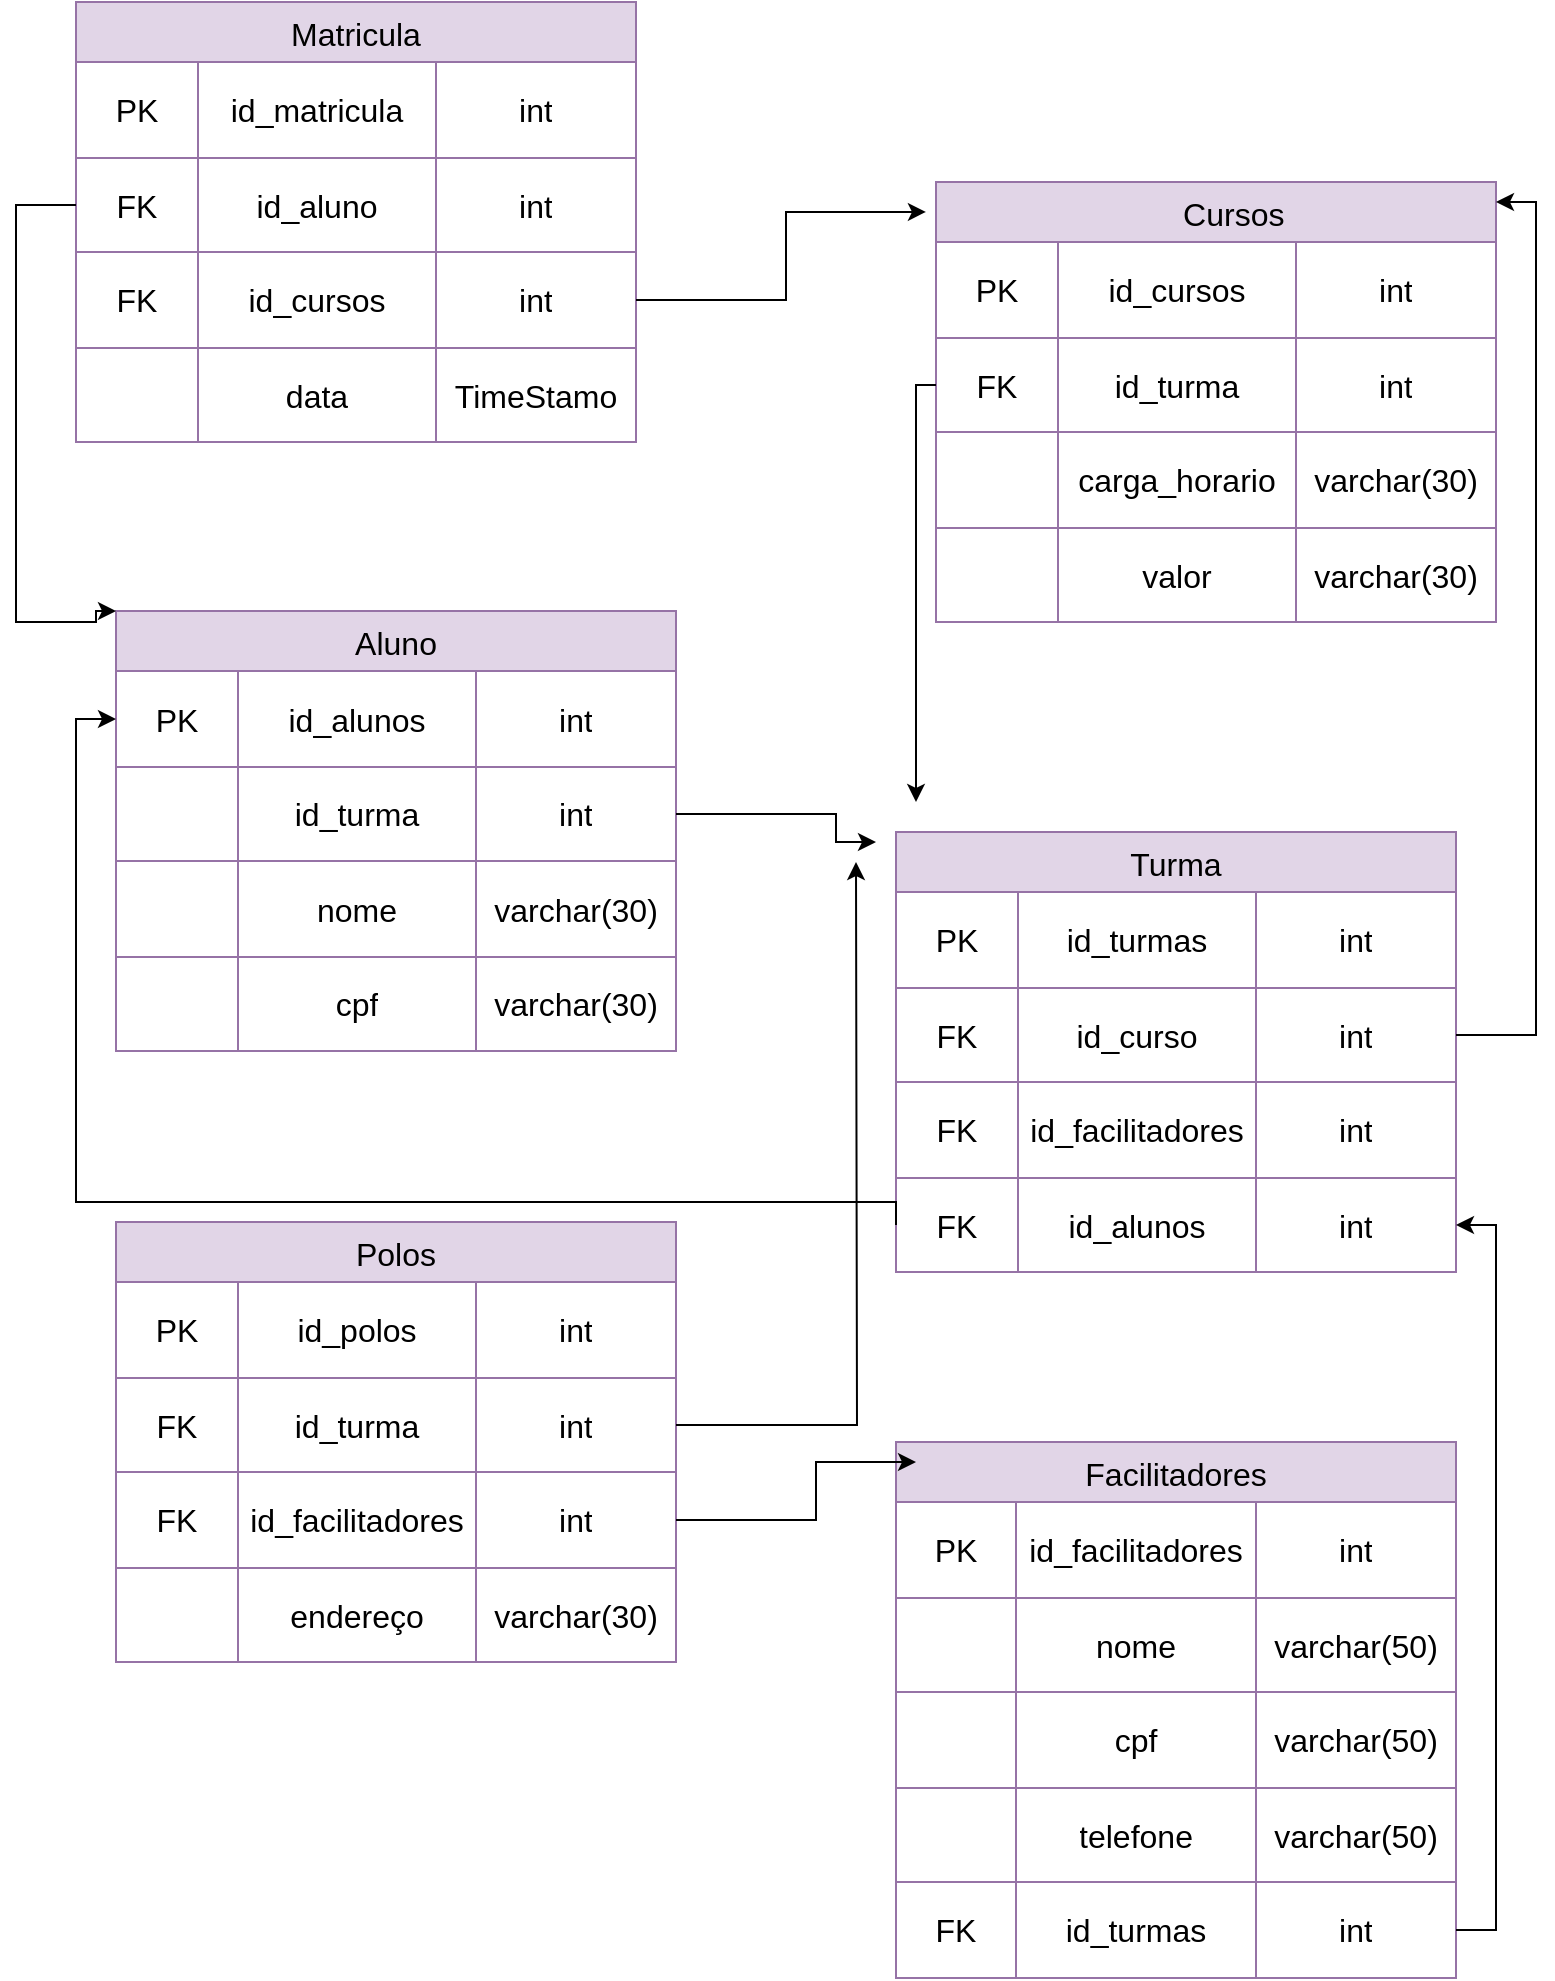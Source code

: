 <mxfile version="20.8.11" type="google"><diagram name="Página-1" id="LGWwWR9JxmHymqGJsh6k"><mxGraphModel grid="1" page="1" gridSize="10" guides="1" tooltips="1" connect="1" arrows="1" fold="1" pageScale="1" pageWidth="827" pageHeight="1169" math="0" shadow="0"><root><mxCell id="0"/><mxCell id="1" parent="0"/><mxCell id="Bis2AXmobuNMvRx8P9eJ-31" style="edgeStyle=orthogonalEdgeStyle;rounded=0;orthogonalLoop=1;jettySize=auto;html=1;exitX=0;exitY=0;exitDx=0;exitDy=0;" edge="1" parent="1"><mxGeometry relative="1" as="geometry"><mxPoint x="320" y="160" as="sourcePoint"/><mxPoint x="320" y="160" as="targetPoint"/></mxGeometry></mxCell><mxCell id="Bis2AXmobuNMvRx8P9eJ-47" value="Matricula" style="shape=table;startSize=30;container=1;collapsible=0;childLayout=tableLayout;strokeColor=#9673a6;fontSize=16;strokeWidth=1;html=0;fillColor=#e1d5e7;" vertex="1" parent="1"><mxGeometry x="60" y="60" width="280" height="220" as="geometry"/></mxCell><mxCell id="Bis2AXmobuNMvRx8P9eJ-48" value="" style="shape=tableRow;horizontal=0;startSize=0;swimlaneHead=0;swimlaneBody=0;strokeColor=inherit;top=0;left=0;bottom=0;right=0;collapsible=0;dropTarget=0;fillColor=none;points=[[0,0.5],[1,0.5]];portConstraint=eastwest;fontSize=16;strokeWidth=1;html=0;" vertex="1" parent="Bis2AXmobuNMvRx8P9eJ-47"><mxGeometry y="30" width="280" height="48" as="geometry"/></mxCell><mxCell id="Bis2AXmobuNMvRx8P9eJ-49" value="PK" style="shape=partialRectangle;html=1;whiteSpace=wrap;connectable=0;strokeColor=inherit;overflow=hidden;fillColor=none;top=0;left=0;bottom=0;right=0;pointerEvents=1;fontSize=16;strokeWidth=1;" vertex="1" parent="Bis2AXmobuNMvRx8P9eJ-48"><mxGeometry width="61" height="48" as="geometry"><mxRectangle width="61" height="48" as="alternateBounds"/></mxGeometry></mxCell><mxCell id="Bis2AXmobuNMvRx8P9eJ-50" value="id_matricula" style="shape=partialRectangle;html=1;whiteSpace=wrap;connectable=0;strokeColor=inherit;overflow=hidden;fillColor=none;top=0;left=0;bottom=0;right=0;pointerEvents=1;fontSize=16;strokeWidth=1;" vertex="1" parent="Bis2AXmobuNMvRx8P9eJ-48"><mxGeometry x="61" width="119" height="48" as="geometry"><mxRectangle width="119" height="48" as="alternateBounds"/></mxGeometry></mxCell><mxCell id="Bis2AXmobuNMvRx8P9eJ-51" value="int" style="shape=partialRectangle;html=1;whiteSpace=wrap;connectable=0;strokeColor=inherit;overflow=hidden;fillColor=none;top=0;left=0;bottom=0;right=0;pointerEvents=1;fontSize=16;strokeWidth=1;" vertex="1" parent="Bis2AXmobuNMvRx8P9eJ-48"><mxGeometry x="180" width="100" height="48" as="geometry"><mxRectangle width="100" height="48" as="alternateBounds"/></mxGeometry></mxCell><mxCell id="Bis2AXmobuNMvRx8P9eJ-52" value="" style="shape=tableRow;horizontal=0;startSize=0;swimlaneHead=0;swimlaneBody=0;strokeColor=inherit;top=0;left=0;bottom=0;right=0;collapsible=0;dropTarget=0;fillColor=none;points=[[0,0.5],[1,0.5]];portConstraint=eastwest;fontSize=16;strokeWidth=1;html=0;" vertex="1" parent="Bis2AXmobuNMvRx8P9eJ-47"><mxGeometry y="78" width="280" height="47" as="geometry"/></mxCell><mxCell id="Bis2AXmobuNMvRx8P9eJ-53" value="FK" style="shape=partialRectangle;html=1;whiteSpace=wrap;connectable=0;strokeColor=inherit;overflow=hidden;fillColor=none;top=0;left=0;bottom=0;right=0;pointerEvents=1;fontSize=16;strokeWidth=1;" vertex="1" parent="Bis2AXmobuNMvRx8P9eJ-52"><mxGeometry width="61" height="47" as="geometry"><mxRectangle width="61" height="47" as="alternateBounds"/></mxGeometry></mxCell><mxCell id="Bis2AXmobuNMvRx8P9eJ-54" value="id_aluno" style="shape=partialRectangle;html=1;whiteSpace=wrap;connectable=0;strokeColor=inherit;overflow=hidden;fillColor=none;top=0;left=0;bottom=0;right=0;pointerEvents=1;fontSize=16;strokeWidth=1;" vertex="1" parent="Bis2AXmobuNMvRx8P9eJ-52"><mxGeometry x="61" width="119" height="47" as="geometry"><mxRectangle width="119" height="47" as="alternateBounds"/></mxGeometry></mxCell><mxCell id="Bis2AXmobuNMvRx8P9eJ-55" value="int" style="shape=partialRectangle;html=1;whiteSpace=wrap;connectable=0;strokeColor=inherit;overflow=hidden;fillColor=none;top=0;left=0;bottom=0;right=0;pointerEvents=1;fontSize=16;strokeWidth=1;" vertex="1" parent="Bis2AXmobuNMvRx8P9eJ-52"><mxGeometry x="180" width="100" height="47" as="geometry"><mxRectangle width="100" height="47" as="alternateBounds"/></mxGeometry></mxCell><mxCell id="Bis2AXmobuNMvRx8P9eJ-65" value="" style="shape=tableRow;horizontal=0;startSize=0;swimlaneHead=0;swimlaneBody=0;strokeColor=inherit;top=0;left=0;bottom=0;right=0;collapsible=0;dropTarget=0;fillColor=none;points=[[0,0.5],[1,0.5]];portConstraint=eastwest;fontSize=16;strokeWidth=1;html=0;" vertex="1" parent="Bis2AXmobuNMvRx8P9eJ-47"><mxGeometry y="125" width="280" height="48" as="geometry"/></mxCell><mxCell id="Bis2AXmobuNMvRx8P9eJ-66" value="FK" style="shape=partialRectangle;html=1;whiteSpace=wrap;connectable=0;strokeColor=inherit;overflow=hidden;fillColor=none;top=0;left=0;bottom=0;right=0;pointerEvents=1;fontSize=16;strokeWidth=1;" vertex="1" parent="Bis2AXmobuNMvRx8P9eJ-65"><mxGeometry width="61" height="48" as="geometry"><mxRectangle width="61" height="48" as="alternateBounds"/></mxGeometry></mxCell><mxCell id="Bis2AXmobuNMvRx8P9eJ-67" value="id_cursos" style="shape=partialRectangle;html=1;whiteSpace=wrap;connectable=0;strokeColor=inherit;overflow=hidden;fillColor=none;top=0;left=0;bottom=0;right=0;pointerEvents=1;fontSize=16;strokeWidth=1;" vertex="1" parent="Bis2AXmobuNMvRx8P9eJ-65"><mxGeometry x="61" width="119" height="48" as="geometry"><mxRectangle width="119" height="48" as="alternateBounds"/></mxGeometry></mxCell><mxCell id="Bis2AXmobuNMvRx8P9eJ-68" value="int" style="shape=partialRectangle;html=1;whiteSpace=wrap;connectable=0;strokeColor=inherit;overflow=hidden;fillColor=none;top=0;left=0;bottom=0;right=0;pointerEvents=1;fontSize=16;strokeWidth=1;" vertex="1" parent="Bis2AXmobuNMvRx8P9eJ-65"><mxGeometry x="180" width="100" height="48" as="geometry"><mxRectangle width="100" height="48" as="alternateBounds"/></mxGeometry></mxCell><mxCell id="Bis2AXmobuNMvRx8P9eJ-61" value="" style="shape=tableRow;horizontal=0;startSize=0;swimlaneHead=0;swimlaneBody=0;strokeColor=inherit;top=0;left=0;bottom=0;right=0;collapsible=0;dropTarget=0;fillColor=none;points=[[0,0.5],[1,0.5]];portConstraint=eastwest;fontSize=16;strokeWidth=1;html=0;" vertex="1" parent="Bis2AXmobuNMvRx8P9eJ-47"><mxGeometry y="173" width="280" height="47" as="geometry"/></mxCell><mxCell id="Bis2AXmobuNMvRx8P9eJ-62" value="" style="shape=partialRectangle;html=1;whiteSpace=wrap;connectable=0;strokeColor=inherit;overflow=hidden;fillColor=none;top=0;left=0;bottom=0;right=0;pointerEvents=1;fontSize=16;strokeWidth=1;" vertex="1" parent="Bis2AXmobuNMvRx8P9eJ-61"><mxGeometry width="61" height="47" as="geometry"><mxRectangle width="61" height="47" as="alternateBounds"/></mxGeometry></mxCell><mxCell id="Bis2AXmobuNMvRx8P9eJ-63" value="data" style="shape=partialRectangle;html=1;whiteSpace=wrap;connectable=0;strokeColor=inherit;overflow=hidden;fillColor=none;top=0;left=0;bottom=0;right=0;pointerEvents=1;fontSize=16;strokeWidth=1;" vertex="1" parent="Bis2AXmobuNMvRx8P9eJ-61"><mxGeometry x="61" width="119" height="47" as="geometry"><mxRectangle width="119" height="47" as="alternateBounds"/></mxGeometry></mxCell><mxCell id="Bis2AXmobuNMvRx8P9eJ-64" value="TimeStamo" style="shape=partialRectangle;html=1;whiteSpace=wrap;connectable=0;strokeColor=inherit;overflow=hidden;fillColor=none;top=0;left=0;bottom=0;right=0;pointerEvents=1;fontSize=16;strokeWidth=1;" vertex="1" parent="Bis2AXmobuNMvRx8P9eJ-61"><mxGeometry x="180" width="100" height="47" as="geometry"><mxRectangle width="100" height="47" as="alternateBounds"/></mxGeometry></mxCell><mxCell id="Bis2AXmobuNMvRx8P9eJ-91" value="    Cursos" style="shape=table;startSize=30;container=1;collapsible=0;childLayout=tableLayout;strokeColor=#9673a6;fontSize=16;strokeWidth=1;html=0;fillColor=#e1d5e7;" vertex="1" parent="1"><mxGeometry x="490" y="150" width="280" height="220" as="geometry"/></mxCell><mxCell id="Bis2AXmobuNMvRx8P9eJ-92" value="" style="shape=tableRow;horizontal=0;startSize=0;swimlaneHead=0;swimlaneBody=0;strokeColor=inherit;top=0;left=0;bottom=0;right=0;collapsible=0;dropTarget=0;fillColor=none;points=[[0,0.5],[1,0.5]];portConstraint=eastwest;fontSize=16;strokeWidth=1;html=0;" vertex="1" parent="Bis2AXmobuNMvRx8P9eJ-91"><mxGeometry y="30" width="280" height="48" as="geometry"/></mxCell><mxCell id="Bis2AXmobuNMvRx8P9eJ-93" value="PK" style="shape=partialRectangle;html=1;whiteSpace=wrap;connectable=0;strokeColor=inherit;overflow=hidden;fillColor=none;top=0;left=0;bottom=0;right=0;pointerEvents=1;fontSize=16;strokeWidth=1;" vertex="1" parent="Bis2AXmobuNMvRx8P9eJ-92"><mxGeometry width="61" height="48" as="geometry"><mxRectangle width="61" height="48" as="alternateBounds"/></mxGeometry></mxCell><mxCell id="Bis2AXmobuNMvRx8P9eJ-94" value="id_cursos" style="shape=partialRectangle;html=1;whiteSpace=wrap;connectable=0;strokeColor=inherit;overflow=hidden;fillColor=none;top=0;left=0;bottom=0;right=0;pointerEvents=1;fontSize=16;strokeWidth=1;" vertex="1" parent="Bis2AXmobuNMvRx8P9eJ-92"><mxGeometry x="61" width="119" height="48" as="geometry"><mxRectangle width="119" height="48" as="alternateBounds"/></mxGeometry></mxCell><mxCell id="Bis2AXmobuNMvRx8P9eJ-95" value="int" style="shape=partialRectangle;html=1;whiteSpace=wrap;connectable=0;strokeColor=inherit;overflow=hidden;fillColor=none;top=0;left=0;bottom=0;right=0;pointerEvents=1;fontSize=16;strokeWidth=1;" vertex="1" parent="Bis2AXmobuNMvRx8P9eJ-92"><mxGeometry x="180" width="100" height="48" as="geometry"><mxRectangle width="100" height="48" as="alternateBounds"/></mxGeometry></mxCell><mxCell id="Bis2AXmobuNMvRx8P9eJ-96" value="" style="shape=tableRow;horizontal=0;startSize=0;swimlaneHead=0;swimlaneBody=0;strokeColor=inherit;top=0;left=0;bottom=0;right=0;collapsible=0;dropTarget=0;fillColor=none;points=[[0,0.5],[1,0.5]];portConstraint=eastwest;fontSize=16;strokeWidth=1;html=0;" vertex="1" parent="Bis2AXmobuNMvRx8P9eJ-91"><mxGeometry y="78" width="280" height="47" as="geometry"/></mxCell><mxCell id="Bis2AXmobuNMvRx8P9eJ-97" value="FK" style="shape=partialRectangle;html=1;whiteSpace=wrap;connectable=0;strokeColor=inherit;overflow=hidden;fillColor=none;top=0;left=0;bottom=0;right=0;pointerEvents=1;fontSize=16;strokeWidth=1;" vertex="1" parent="Bis2AXmobuNMvRx8P9eJ-96"><mxGeometry width="61" height="47" as="geometry"><mxRectangle width="61" height="47" as="alternateBounds"/></mxGeometry></mxCell><mxCell id="Bis2AXmobuNMvRx8P9eJ-98" value="id_turma" style="shape=partialRectangle;html=1;whiteSpace=wrap;connectable=0;strokeColor=inherit;overflow=hidden;fillColor=none;top=0;left=0;bottom=0;right=0;pointerEvents=1;fontSize=16;strokeWidth=1;" vertex="1" parent="Bis2AXmobuNMvRx8P9eJ-96"><mxGeometry x="61" width="119" height="47" as="geometry"><mxRectangle width="119" height="47" as="alternateBounds"/></mxGeometry></mxCell><mxCell id="Bis2AXmobuNMvRx8P9eJ-99" value="int" style="shape=partialRectangle;html=1;whiteSpace=wrap;connectable=0;strokeColor=inherit;overflow=hidden;fillColor=none;top=0;left=0;bottom=0;right=0;pointerEvents=1;fontSize=16;strokeWidth=1;" vertex="1" parent="Bis2AXmobuNMvRx8P9eJ-96"><mxGeometry x="180" width="100" height="47" as="geometry"><mxRectangle width="100" height="47" as="alternateBounds"/></mxGeometry></mxCell><mxCell id="Bis2AXmobuNMvRx8P9eJ-100" value="" style="shape=tableRow;horizontal=0;startSize=0;swimlaneHead=0;swimlaneBody=0;strokeColor=inherit;top=0;left=0;bottom=0;right=0;collapsible=0;dropTarget=0;fillColor=none;points=[[0,0.5],[1,0.5]];portConstraint=eastwest;fontSize=16;strokeWidth=1;html=0;" vertex="1" parent="Bis2AXmobuNMvRx8P9eJ-91"><mxGeometry y="125" width="280" height="48" as="geometry"/></mxCell><mxCell id="Bis2AXmobuNMvRx8P9eJ-101" value="" style="shape=partialRectangle;html=1;whiteSpace=wrap;connectable=0;strokeColor=inherit;overflow=hidden;fillColor=none;top=0;left=0;bottom=0;right=0;pointerEvents=1;fontSize=16;strokeWidth=1;" vertex="1" parent="Bis2AXmobuNMvRx8P9eJ-100"><mxGeometry width="61" height="48" as="geometry"><mxRectangle width="61" height="48" as="alternateBounds"/></mxGeometry></mxCell><mxCell id="Bis2AXmobuNMvRx8P9eJ-102" value="carga_horario" style="shape=partialRectangle;html=1;whiteSpace=wrap;connectable=0;strokeColor=inherit;overflow=hidden;fillColor=none;top=0;left=0;bottom=0;right=0;pointerEvents=1;fontSize=16;strokeWidth=1;" vertex="1" parent="Bis2AXmobuNMvRx8P9eJ-100"><mxGeometry x="61" width="119" height="48" as="geometry"><mxRectangle width="119" height="48" as="alternateBounds"/></mxGeometry></mxCell><mxCell id="Bis2AXmobuNMvRx8P9eJ-103" value="varchar(30)" style="shape=partialRectangle;html=1;whiteSpace=wrap;connectable=0;strokeColor=inherit;overflow=hidden;fillColor=none;top=0;left=0;bottom=0;right=0;pointerEvents=1;fontSize=16;strokeWidth=1;" vertex="1" parent="Bis2AXmobuNMvRx8P9eJ-100"><mxGeometry x="180" width="100" height="48" as="geometry"><mxRectangle width="100" height="48" as="alternateBounds"/></mxGeometry></mxCell><mxCell id="Bis2AXmobuNMvRx8P9eJ-104" value="" style="shape=tableRow;horizontal=0;startSize=0;swimlaneHead=0;swimlaneBody=0;strokeColor=inherit;top=0;left=0;bottom=0;right=0;collapsible=0;dropTarget=0;fillColor=none;points=[[0,0.5],[1,0.5]];portConstraint=eastwest;fontSize=16;strokeWidth=1;html=0;" vertex="1" parent="Bis2AXmobuNMvRx8P9eJ-91"><mxGeometry y="173" width="280" height="47" as="geometry"/></mxCell><mxCell id="Bis2AXmobuNMvRx8P9eJ-105" value="" style="shape=partialRectangle;html=1;whiteSpace=wrap;connectable=0;strokeColor=inherit;overflow=hidden;fillColor=none;top=0;left=0;bottom=0;right=0;pointerEvents=1;fontSize=16;strokeWidth=1;" vertex="1" parent="Bis2AXmobuNMvRx8P9eJ-104"><mxGeometry width="61" height="47" as="geometry"><mxRectangle width="61" height="47" as="alternateBounds"/></mxGeometry></mxCell><mxCell id="Bis2AXmobuNMvRx8P9eJ-106" value="valor" style="shape=partialRectangle;html=1;whiteSpace=wrap;connectable=0;strokeColor=inherit;overflow=hidden;fillColor=none;top=0;left=0;bottom=0;right=0;pointerEvents=1;fontSize=16;strokeWidth=1;" vertex="1" parent="Bis2AXmobuNMvRx8P9eJ-104"><mxGeometry x="61" width="119" height="47" as="geometry"><mxRectangle width="119" height="47" as="alternateBounds"/></mxGeometry></mxCell><mxCell id="Bis2AXmobuNMvRx8P9eJ-107" value="varchar(30)" style="shape=partialRectangle;html=1;whiteSpace=wrap;connectable=0;strokeColor=inherit;overflow=hidden;fillColor=none;top=0;left=0;bottom=0;right=0;pointerEvents=1;fontSize=16;strokeWidth=1;" vertex="1" parent="Bis2AXmobuNMvRx8P9eJ-104"><mxGeometry x="180" width="100" height="47" as="geometry"><mxRectangle width="100" height="47" as="alternateBounds"/></mxGeometry></mxCell><mxCell id="Bis2AXmobuNMvRx8P9eJ-108" value="Aluno" style="shape=table;startSize=30;container=1;collapsible=0;childLayout=tableLayout;strokeColor=#9673a6;fontSize=16;strokeWidth=1;html=0;fillColor=#e1d5e7;" vertex="1" parent="1"><mxGeometry x="80" y="364.5" width="280" height="220" as="geometry"/></mxCell><mxCell id="Bis2AXmobuNMvRx8P9eJ-109" value="" style="shape=tableRow;horizontal=0;startSize=0;swimlaneHead=0;swimlaneBody=0;strokeColor=inherit;top=0;left=0;bottom=0;right=0;collapsible=0;dropTarget=0;fillColor=none;points=[[0,0.5],[1,0.5]];portConstraint=eastwest;fontSize=16;strokeWidth=1;html=0;" vertex="1" parent="Bis2AXmobuNMvRx8P9eJ-108"><mxGeometry y="30" width="280" height="48" as="geometry"/></mxCell><mxCell id="Bis2AXmobuNMvRx8P9eJ-110" value="PK" style="shape=partialRectangle;html=1;whiteSpace=wrap;connectable=0;strokeColor=inherit;overflow=hidden;fillColor=none;top=0;left=0;bottom=0;right=0;pointerEvents=1;fontSize=16;strokeWidth=1;" vertex="1" parent="Bis2AXmobuNMvRx8P9eJ-109"><mxGeometry width="61" height="48" as="geometry"><mxRectangle width="61" height="48" as="alternateBounds"/></mxGeometry></mxCell><mxCell id="Bis2AXmobuNMvRx8P9eJ-111" value="id_alunos" style="shape=partialRectangle;html=1;whiteSpace=wrap;connectable=0;strokeColor=inherit;overflow=hidden;fillColor=none;top=0;left=0;bottom=0;right=0;pointerEvents=1;fontSize=16;strokeWidth=1;" vertex="1" parent="Bis2AXmobuNMvRx8P9eJ-109"><mxGeometry x="61" width="119" height="48" as="geometry"><mxRectangle width="119" height="48" as="alternateBounds"/></mxGeometry></mxCell><mxCell id="Bis2AXmobuNMvRx8P9eJ-112" value="int" style="shape=partialRectangle;html=1;whiteSpace=wrap;connectable=0;strokeColor=inherit;overflow=hidden;fillColor=none;top=0;left=0;bottom=0;right=0;pointerEvents=1;fontSize=16;strokeWidth=1;" vertex="1" parent="Bis2AXmobuNMvRx8P9eJ-109"><mxGeometry x="180" width="100" height="48" as="geometry"><mxRectangle width="100" height="48" as="alternateBounds"/></mxGeometry></mxCell><mxCell id="Bis2AXmobuNMvRx8P9eJ-113" value="" style="shape=tableRow;horizontal=0;startSize=0;swimlaneHead=0;swimlaneBody=0;strokeColor=inherit;top=0;left=0;bottom=0;right=0;collapsible=0;dropTarget=0;fillColor=none;points=[[0,0.5],[1,0.5]];portConstraint=eastwest;fontSize=16;strokeWidth=1;html=0;" vertex="1" parent="Bis2AXmobuNMvRx8P9eJ-108"><mxGeometry y="78" width="280" height="47" as="geometry"/></mxCell><mxCell id="Bis2AXmobuNMvRx8P9eJ-114" value="" style="shape=partialRectangle;html=1;whiteSpace=wrap;connectable=0;strokeColor=inherit;overflow=hidden;fillColor=none;top=0;left=0;bottom=0;right=0;pointerEvents=1;fontSize=16;strokeWidth=1;" vertex="1" parent="Bis2AXmobuNMvRx8P9eJ-113"><mxGeometry width="61" height="47" as="geometry"><mxRectangle width="61" height="47" as="alternateBounds"/></mxGeometry></mxCell><mxCell id="Bis2AXmobuNMvRx8P9eJ-115" value="id_turma" style="shape=partialRectangle;html=1;whiteSpace=wrap;connectable=0;strokeColor=inherit;overflow=hidden;fillColor=none;top=0;left=0;bottom=0;right=0;pointerEvents=1;fontSize=16;strokeWidth=1;" vertex="1" parent="Bis2AXmobuNMvRx8P9eJ-113"><mxGeometry x="61" width="119" height="47" as="geometry"><mxRectangle width="119" height="47" as="alternateBounds"/></mxGeometry></mxCell><mxCell id="Bis2AXmobuNMvRx8P9eJ-116" value="int" style="shape=partialRectangle;html=1;whiteSpace=wrap;connectable=0;strokeColor=inherit;overflow=hidden;fillColor=none;top=0;left=0;bottom=0;right=0;pointerEvents=1;fontSize=16;strokeWidth=1;" vertex="1" parent="Bis2AXmobuNMvRx8P9eJ-113"><mxGeometry x="180" width="100" height="47" as="geometry"><mxRectangle width="100" height="47" as="alternateBounds"/></mxGeometry></mxCell><mxCell id="Bis2AXmobuNMvRx8P9eJ-117" value="" style="shape=tableRow;horizontal=0;startSize=0;swimlaneHead=0;swimlaneBody=0;strokeColor=inherit;top=0;left=0;bottom=0;right=0;collapsible=0;dropTarget=0;fillColor=none;points=[[0,0.5],[1,0.5]];portConstraint=eastwest;fontSize=16;strokeWidth=1;html=0;" vertex="1" parent="Bis2AXmobuNMvRx8P9eJ-108"><mxGeometry y="125" width="280" height="48" as="geometry"/></mxCell><mxCell id="Bis2AXmobuNMvRx8P9eJ-118" value="" style="shape=partialRectangle;html=1;whiteSpace=wrap;connectable=0;strokeColor=inherit;overflow=hidden;fillColor=none;top=0;left=0;bottom=0;right=0;pointerEvents=1;fontSize=16;strokeWidth=1;" vertex="1" parent="Bis2AXmobuNMvRx8P9eJ-117"><mxGeometry width="61" height="48" as="geometry"><mxRectangle width="61" height="48" as="alternateBounds"/></mxGeometry></mxCell><mxCell id="Bis2AXmobuNMvRx8P9eJ-119" value="nome" style="shape=partialRectangle;html=1;whiteSpace=wrap;connectable=0;strokeColor=inherit;overflow=hidden;fillColor=none;top=0;left=0;bottom=0;right=0;pointerEvents=1;fontSize=16;strokeWidth=1;" vertex="1" parent="Bis2AXmobuNMvRx8P9eJ-117"><mxGeometry x="61" width="119" height="48" as="geometry"><mxRectangle width="119" height="48" as="alternateBounds"/></mxGeometry></mxCell><mxCell id="Bis2AXmobuNMvRx8P9eJ-120" value="varchar(30)" style="shape=partialRectangle;html=1;whiteSpace=wrap;connectable=0;strokeColor=inherit;overflow=hidden;fillColor=none;top=0;left=0;bottom=0;right=0;pointerEvents=1;fontSize=16;strokeWidth=1;" vertex="1" parent="Bis2AXmobuNMvRx8P9eJ-117"><mxGeometry x="180" width="100" height="48" as="geometry"><mxRectangle width="100" height="48" as="alternateBounds"/></mxGeometry></mxCell><mxCell id="Bis2AXmobuNMvRx8P9eJ-121" value="" style="shape=tableRow;horizontal=0;startSize=0;swimlaneHead=0;swimlaneBody=0;strokeColor=inherit;top=0;left=0;bottom=0;right=0;collapsible=0;dropTarget=0;fillColor=none;points=[[0,0.5],[1,0.5]];portConstraint=eastwest;fontSize=16;strokeWidth=1;html=0;" vertex="1" parent="Bis2AXmobuNMvRx8P9eJ-108"><mxGeometry y="173" width="280" height="47" as="geometry"/></mxCell><mxCell id="Bis2AXmobuNMvRx8P9eJ-122" value="" style="shape=partialRectangle;html=1;whiteSpace=wrap;connectable=0;strokeColor=inherit;overflow=hidden;fillColor=none;top=0;left=0;bottom=0;right=0;pointerEvents=1;fontSize=16;strokeWidth=1;" vertex="1" parent="Bis2AXmobuNMvRx8P9eJ-121"><mxGeometry width="61" height="47" as="geometry"><mxRectangle width="61" height="47" as="alternateBounds"/></mxGeometry></mxCell><mxCell id="Bis2AXmobuNMvRx8P9eJ-123" value="cpf" style="shape=partialRectangle;html=1;whiteSpace=wrap;connectable=0;strokeColor=inherit;overflow=hidden;fillColor=none;top=0;left=0;bottom=0;right=0;pointerEvents=1;fontSize=16;strokeWidth=1;" vertex="1" parent="Bis2AXmobuNMvRx8P9eJ-121"><mxGeometry x="61" width="119" height="47" as="geometry"><mxRectangle width="119" height="47" as="alternateBounds"/></mxGeometry></mxCell><mxCell id="Bis2AXmobuNMvRx8P9eJ-124" value="varchar(30)" style="shape=partialRectangle;html=1;whiteSpace=wrap;connectable=0;strokeColor=inherit;overflow=hidden;fillColor=none;top=0;left=0;bottom=0;right=0;pointerEvents=1;fontSize=16;strokeWidth=1;" vertex="1" parent="Bis2AXmobuNMvRx8P9eJ-121"><mxGeometry x="180" width="100" height="47" as="geometry"><mxRectangle width="100" height="47" as="alternateBounds"/></mxGeometry></mxCell><mxCell id="Bis2AXmobuNMvRx8P9eJ-125" value="Turma" style="shape=table;startSize=30;container=1;collapsible=0;childLayout=tableLayout;strokeColor=#9673a6;fontSize=16;strokeWidth=1;html=0;fillColor=#e1d5e7;" vertex="1" parent="1"><mxGeometry x="470" y="475" width="280" height="220" as="geometry"/></mxCell><mxCell id="Bis2AXmobuNMvRx8P9eJ-126" value="" style="shape=tableRow;horizontal=0;startSize=0;swimlaneHead=0;swimlaneBody=0;strokeColor=inherit;top=0;left=0;bottom=0;right=0;collapsible=0;dropTarget=0;fillColor=none;points=[[0,0.5],[1,0.5]];portConstraint=eastwest;fontSize=16;strokeWidth=1;html=0;" vertex="1" parent="Bis2AXmobuNMvRx8P9eJ-125"><mxGeometry y="30" width="280" height="48" as="geometry"/></mxCell><mxCell id="Bis2AXmobuNMvRx8P9eJ-127" value="PK" style="shape=partialRectangle;html=1;whiteSpace=wrap;connectable=0;strokeColor=inherit;overflow=hidden;fillColor=none;top=0;left=0;bottom=0;right=0;pointerEvents=1;fontSize=16;strokeWidth=1;" vertex="1" parent="Bis2AXmobuNMvRx8P9eJ-126"><mxGeometry width="61" height="48" as="geometry"><mxRectangle width="61" height="48" as="alternateBounds"/></mxGeometry></mxCell><mxCell id="Bis2AXmobuNMvRx8P9eJ-128" value="id_turmas" style="shape=partialRectangle;html=1;whiteSpace=wrap;connectable=0;strokeColor=inherit;overflow=hidden;fillColor=none;top=0;left=0;bottom=0;right=0;pointerEvents=1;fontSize=16;strokeWidth=1;" vertex="1" parent="Bis2AXmobuNMvRx8P9eJ-126"><mxGeometry x="61" width="119" height="48" as="geometry"><mxRectangle width="119" height="48" as="alternateBounds"/></mxGeometry></mxCell><mxCell id="Bis2AXmobuNMvRx8P9eJ-129" value="int" style="shape=partialRectangle;html=1;whiteSpace=wrap;connectable=0;strokeColor=inherit;overflow=hidden;fillColor=none;top=0;left=0;bottom=0;right=0;pointerEvents=1;fontSize=16;strokeWidth=1;" vertex="1" parent="Bis2AXmobuNMvRx8P9eJ-126"><mxGeometry x="180" width="100" height="48" as="geometry"><mxRectangle width="100" height="48" as="alternateBounds"/></mxGeometry></mxCell><mxCell id="Bis2AXmobuNMvRx8P9eJ-130" value="" style="shape=tableRow;horizontal=0;startSize=0;swimlaneHead=0;swimlaneBody=0;strokeColor=inherit;top=0;left=0;bottom=0;right=0;collapsible=0;dropTarget=0;fillColor=none;points=[[0,0.5],[1,0.5]];portConstraint=eastwest;fontSize=16;strokeWidth=1;html=0;" vertex="1" parent="Bis2AXmobuNMvRx8P9eJ-125"><mxGeometry y="78" width="280" height="47" as="geometry"/></mxCell><mxCell id="Bis2AXmobuNMvRx8P9eJ-131" value="FK" style="shape=partialRectangle;html=1;whiteSpace=wrap;connectable=0;strokeColor=inherit;overflow=hidden;fillColor=none;top=0;left=0;bottom=0;right=0;pointerEvents=1;fontSize=16;strokeWidth=1;" vertex="1" parent="Bis2AXmobuNMvRx8P9eJ-130"><mxGeometry width="61" height="47" as="geometry"><mxRectangle width="61" height="47" as="alternateBounds"/></mxGeometry></mxCell><mxCell id="Bis2AXmobuNMvRx8P9eJ-132" value="id_curso" style="shape=partialRectangle;html=1;whiteSpace=wrap;connectable=0;strokeColor=inherit;overflow=hidden;fillColor=none;top=0;left=0;bottom=0;right=0;pointerEvents=1;fontSize=16;strokeWidth=1;" vertex="1" parent="Bis2AXmobuNMvRx8P9eJ-130"><mxGeometry x="61" width="119" height="47" as="geometry"><mxRectangle width="119" height="47" as="alternateBounds"/></mxGeometry></mxCell><mxCell id="Bis2AXmobuNMvRx8P9eJ-133" value="int" style="shape=partialRectangle;html=1;whiteSpace=wrap;connectable=0;strokeColor=inherit;overflow=hidden;fillColor=none;top=0;left=0;bottom=0;right=0;pointerEvents=1;fontSize=16;strokeWidth=1;" vertex="1" parent="Bis2AXmobuNMvRx8P9eJ-130"><mxGeometry x="180" width="100" height="47" as="geometry"><mxRectangle width="100" height="47" as="alternateBounds"/></mxGeometry></mxCell><mxCell id="Bis2AXmobuNMvRx8P9eJ-134" value="" style="shape=tableRow;horizontal=0;startSize=0;swimlaneHead=0;swimlaneBody=0;strokeColor=inherit;top=0;left=0;bottom=0;right=0;collapsible=0;dropTarget=0;fillColor=none;points=[[0,0.5],[1,0.5]];portConstraint=eastwest;fontSize=16;strokeWidth=1;html=0;" vertex="1" parent="Bis2AXmobuNMvRx8P9eJ-125"><mxGeometry y="125" width="280" height="48" as="geometry"/></mxCell><mxCell id="Bis2AXmobuNMvRx8P9eJ-135" value="FK" style="shape=partialRectangle;html=1;whiteSpace=wrap;connectable=0;strokeColor=inherit;overflow=hidden;fillColor=none;top=0;left=0;bottom=0;right=0;pointerEvents=1;fontSize=16;strokeWidth=1;" vertex="1" parent="Bis2AXmobuNMvRx8P9eJ-134"><mxGeometry width="61" height="48" as="geometry"><mxRectangle width="61" height="48" as="alternateBounds"/></mxGeometry></mxCell><mxCell id="Bis2AXmobuNMvRx8P9eJ-136" value="id_facilitadores" style="shape=partialRectangle;html=1;whiteSpace=wrap;connectable=0;strokeColor=inherit;overflow=hidden;fillColor=none;top=0;left=0;bottom=0;right=0;pointerEvents=1;fontSize=16;strokeWidth=1;" vertex="1" parent="Bis2AXmobuNMvRx8P9eJ-134"><mxGeometry x="61" width="119" height="48" as="geometry"><mxRectangle width="119" height="48" as="alternateBounds"/></mxGeometry></mxCell><mxCell id="Bis2AXmobuNMvRx8P9eJ-137" value="int" style="shape=partialRectangle;html=1;whiteSpace=wrap;connectable=0;strokeColor=inherit;overflow=hidden;fillColor=none;top=0;left=0;bottom=0;right=0;pointerEvents=1;fontSize=16;strokeWidth=1;" vertex="1" parent="Bis2AXmobuNMvRx8P9eJ-134"><mxGeometry x="180" width="100" height="48" as="geometry"><mxRectangle width="100" height="48" as="alternateBounds"/></mxGeometry></mxCell><mxCell id="Bis2AXmobuNMvRx8P9eJ-138" value="" style="shape=tableRow;horizontal=0;startSize=0;swimlaneHead=0;swimlaneBody=0;strokeColor=inherit;top=0;left=0;bottom=0;right=0;collapsible=0;dropTarget=0;fillColor=none;points=[[0,0.5],[1,0.5]];portConstraint=eastwest;fontSize=16;strokeWidth=1;html=0;" vertex="1" parent="Bis2AXmobuNMvRx8P9eJ-125"><mxGeometry y="173" width="280" height="47" as="geometry"/></mxCell><mxCell id="Bis2AXmobuNMvRx8P9eJ-139" value="FK" style="shape=partialRectangle;html=1;whiteSpace=wrap;connectable=0;strokeColor=inherit;overflow=hidden;fillColor=none;top=0;left=0;bottom=0;right=0;pointerEvents=1;fontSize=16;strokeWidth=1;" vertex="1" parent="Bis2AXmobuNMvRx8P9eJ-138"><mxGeometry width="61" height="47" as="geometry"><mxRectangle width="61" height="47" as="alternateBounds"/></mxGeometry></mxCell><mxCell id="Bis2AXmobuNMvRx8P9eJ-140" value="id_alunos" style="shape=partialRectangle;html=1;whiteSpace=wrap;connectable=0;strokeColor=inherit;overflow=hidden;fillColor=none;top=0;left=0;bottom=0;right=0;pointerEvents=1;fontSize=16;strokeWidth=1;" vertex="1" parent="Bis2AXmobuNMvRx8P9eJ-138"><mxGeometry x="61" width="119" height="47" as="geometry"><mxRectangle width="119" height="47" as="alternateBounds"/></mxGeometry></mxCell><mxCell id="Bis2AXmobuNMvRx8P9eJ-141" value="int" style="shape=partialRectangle;html=1;whiteSpace=wrap;connectable=0;strokeColor=inherit;overflow=hidden;fillColor=none;top=0;left=0;bottom=0;right=0;pointerEvents=1;fontSize=16;strokeWidth=1;" vertex="1" parent="Bis2AXmobuNMvRx8P9eJ-138"><mxGeometry x="180" width="100" height="47" as="geometry"><mxRectangle width="100" height="47" as="alternateBounds"/></mxGeometry></mxCell><mxCell id="Bis2AXmobuNMvRx8P9eJ-142" value="Polos" style="shape=table;startSize=30;container=1;collapsible=0;childLayout=tableLayout;strokeColor=#9673a6;fontSize=16;strokeWidth=1;html=0;fillColor=#e1d5e7;" vertex="1" parent="1"><mxGeometry x="80" y="670" width="280" height="220" as="geometry"/></mxCell><mxCell id="Bis2AXmobuNMvRx8P9eJ-143" value="" style="shape=tableRow;horizontal=0;startSize=0;swimlaneHead=0;swimlaneBody=0;strokeColor=inherit;top=0;left=0;bottom=0;right=0;collapsible=0;dropTarget=0;fillColor=none;points=[[0,0.5],[1,0.5]];portConstraint=eastwest;fontSize=16;strokeWidth=1;html=0;" vertex="1" parent="Bis2AXmobuNMvRx8P9eJ-142"><mxGeometry y="30" width="280" height="48" as="geometry"/></mxCell><mxCell id="Bis2AXmobuNMvRx8P9eJ-144" value="PK" style="shape=partialRectangle;html=1;whiteSpace=wrap;connectable=0;strokeColor=inherit;overflow=hidden;fillColor=none;top=0;left=0;bottom=0;right=0;pointerEvents=1;fontSize=16;strokeWidth=1;" vertex="1" parent="Bis2AXmobuNMvRx8P9eJ-143"><mxGeometry width="61" height="48" as="geometry"><mxRectangle width="61" height="48" as="alternateBounds"/></mxGeometry></mxCell><mxCell id="Bis2AXmobuNMvRx8P9eJ-145" value="id_polos" style="shape=partialRectangle;html=1;whiteSpace=wrap;connectable=0;strokeColor=inherit;overflow=hidden;fillColor=none;top=0;left=0;bottom=0;right=0;pointerEvents=1;fontSize=16;strokeWidth=1;" vertex="1" parent="Bis2AXmobuNMvRx8P9eJ-143"><mxGeometry x="61" width="119" height="48" as="geometry"><mxRectangle width="119" height="48" as="alternateBounds"/></mxGeometry></mxCell><mxCell id="Bis2AXmobuNMvRx8P9eJ-146" value="int" style="shape=partialRectangle;html=1;whiteSpace=wrap;connectable=0;strokeColor=inherit;overflow=hidden;fillColor=none;top=0;left=0;bottom=0;right=0;pointerEvents=1;fontSize=16;strokeWidth=1;" vertex="1" parent="Bis2AXmobuNMvRx8P9eJ-143"><mxGeometry x="180" width="100" height="48" as="geometry"><mxRectangle width="100" height="48" as="alternateBounds"/></mxGeometry></mxCell><mxCell id="Bis2AXmobuNMvRx8P9eJ-147" value="" style="shape=tableRow;horizontal=0;startSize=0;swimlaneHead=0;swimlaneBody=0;strokeColor=inherit;top=0;left=0;bottom=0;right=0;collapsible=0;dropTarget=0;fillColor=none;points=[[0,0.5],[1,0.5]];portConstraint=eastwest;fontSize=16;strokeWidth=1;html=0;" vertex="1" parent="Bis2AXmobuNMvRx8P9eJ-142"><mxGeometry y="78" width="280" height="47" as="geometry"/></mxCell><mxCell id="Bis2AXmobuNMvRx8P9eJ-148" value="FK" style="shape=partialRectangle;html=1;whiteSpace=wrap;connectable=0;strokeColor=inherit;overflow=hidden;fillColor=none;top=0;left=0;bottom=0;right=0;pointerEvents=1;fontSize=16;strokeWidth=1;" vertex="1" parent="Bis2AXmobuNMvRx8P9eJ-147"><mxGeometry width="61" height="47" as="geometry"><mxRectangle width="61" height="47" as="alternateBounds"/></mxGeometry></mxCell><mxCell id="Bis2AXmobuNMvRx8P9eJ-149" value="id_turma" style="shape=partialRectangle;html=1;whiteSpace=wrap;connectable=0;strokeColor=inherit;overflow=hidden;fillColor=none;top=0;left=0;bottom=0;right=0;pointerEvents=1;fontSize=16;strokeWidth=1;" vertex="1" parent="Bis2AXmobuNMvRx8P9eJ-147"><mxGeometry x="61" width="119" height="47" as="geometry"><mxRectangle width="119" height="47" as="alternateBounds"/></mxGeometry></mxCell><mxCell id="Bis2AXmobuNMvRx8P9eJ-150" value="int" style="shape=partialRectangle;html=1;whiteSpace=wrap;connectable=0;strokeColor=inherit;overflow=hidden;fillColor=none;top=0;left=0;bottom=0;right=0;pointerEvents=1;fontSize=16;strokeWidth=1;" vertex="1" parent="Bis2AXmobuNMvRx8P9eJ-147"><mxGeometry x="180" width="100" height="47" as="geometry"><mxRectangle width="100" height="47" as="alternateBounds"/></mxGeometry></mxCell><mxCell id="Bis2AXmobuNMvRx8P9eJ-151" value="" style="shape=tableRow;horizontal=0;startSize=0;swimlaneHead=0;swimlaneBody=0;strokeColor=inherit;top=0;left=0;bottom=0;right=0;collapsible=0;dropTarget=0;fillColor=none;points=[[0,0.5],[1,0.5]];portConstraint=eastwest;fontSize=16;strokeWidth=1;html=0;" vertex="1" parent="Bis2AXmobuNMvRx8P9eJ-142"><mxGeometry y="125" width="280" height="48" as="geometry"/></mxCell><mxCell id="Bis2AXmobuNMvRx8P9eJ-152" value="FK" style="shape=partialRectangle;html=1;whiteSpace=wrap;connectable=0;strokeColor=inherit;overflow=hidden;fillColor=none;top=0;left=0;bottom=0;right=0;pointerEvents=1;fontSize=16;strokeWidth=1;" vertex="1" parent="Bis2AXmobuNMvRx8P9eJ-151"><mxGeometry width="61" height="48" as="geometry"><mxRectangle width="61" height="48" as="alternateBounds"/></mxGeometry></mxCell><mxCell id="Bis2AXmobuNMvRx8P9eJ-153" value="id_facilitadores" style="shape=partialRectangle;html=1;whiteSpace=wrap;connectable=0;strokeColor=inherit;overflow=hidden;fillColor=none;top=0;left=0;bottom=0;right=0;pointerEvents=1;fontSize=16;strokeWidth=1;" vertex="1" parent="Bis2AXmobuNMvRx8P9eJ-151"><mxGeometry x="61" width="119" height="48" as="geometry"><mxRectangle width="119" height="48" as="alternateBounds"/></mxGeometry></mxCell><mxCell id="Bis2AXmobuNMvRx8P9eJ-154" value="int" style="shape=partialRectangle;html=1;whiteSpace=wrap;connectable=0;strokeColor=inherit;overflow=hidden;fillColor=none;top=0;left=0;bottom=0;right=0;pointerEvents=1;fontSize=16;strokeWidth=1;" vertex="1" parent="Bis2AXmobuNMvRx8P9eJ-151"><mxGeometry x="180" width="100" height="48" as="geometry"><mxRectangle width="100" height="48" as="alternateBounds"/></mxGeometry></mxCell><mxCell id="Bis2AXmobuNMvRx8P9eJ-155" value="" style="shape=tableRow;horizontal=0;startSize=0;swimlaneHead=0;swimlaneBody=0;strokeColor=inherit;top=0;left=0;bottom=0;right=0;collapsible=0;dropTarget=0;fillColor=none;points=[[0,0.5],[1,0.5]];portConstraint=eastwest;fontSize=16;strokeWidth=1;html=0;" vertex="1" parent="Bis2AXmobuNMvRx8P9eJ-142"><mxGeometry y="173" width="280" height="47" as="geometry"/></mxCell><mxCell id="Bis2AXmobuNMvRx8P9eJ-156" value="" style="shape=partialRectangle;html=1;whiteSpace=wrap;connectable=0;strokeColor=inherit;overflow=hidden;fillColor=none;top=0;left=0;bottom=0;right=0;pointerEvents=1;fontSize=16;strokeWidth=1;" vertex="1" parent="Bis2AXmobuNMvRx8P9eJ-155"><mxGeometry width="61" height="47" as="geometry"><mxRectangle width="61" height="47" as="alternateBounds"/></mxGeometry></mxCell><mxCell id="Bis2AXmobuNMvRx8P9eJ-157" value="endereço" style="shape=partialRectangle;html=1;whiteSpace=wrap;connectable=0;strokeColor=inherit;overflow=hidden;fillColor=none;top=0;left=0;bottom=0;right=0;pointerEvents=1;fontSize=16;strokeWidth=1;" vertex="1" parent="Bis2AXmobuNMvRx8P9eJ-155"><mxGeometry x="61" width="119" height="47" as="geometry"><mxRectangle width="119" height="47" as="alternateBounds"/></mxGeometry></mxCell><mxCell id="Bis2AXmobuNMvRx8P9eJ-158" value="varchar(30)" style="shape=partialRectangle;html=1;whiteSpace=wrap;connectable=0;strokeColor=inherit;overflow=hidden;fillColor=none;top=0;left=0;bottom=0;right=0;pointerEvents=1;fontSize=16;strokeWidth=1;" vertex="1" parent="Bis2AXmobuNMvRx8P9eJ-155"><mxGeometry x="180" width="100" height="47" as="geometry"><mxRectangle width="100" height="47" as="alternateBounds"/></mxGeometry></mxCell><mxCell id="Bis2AXmobuNMvRx8P9eJ-159" value="Facilitadores" style="shape=table;startSize=30;container=1;collapsible=0;childLayout=tableLayout;strokeColor=#9673a6;fontSize=16;strokeWidth=1;html=0;fillColor=#e1d5e7;" vertex="1" parent="1"><mxGeometry x="470" y="780" width="280" height="268" as="geometry"/></mxCell><mxCell id="Bis2AXmobuNMvRx8P9eJ-160" value="" style="shape=tableRow;horizontal=0;startSize=0;swimlaneHead=0;swimlaneBody=0;strokeColor=inherit;top=0;left=0;bottom=0;right=0;collapsible=0;dropTarget=0;fillColor=none;points=[[0,0.5],[1,0.5]];portConstraint=eastwest;fontSize=16;strokeWidth=1;html=0;" vertex="1" parent="Bis2AXmobuNMvRx8P9eJ-159"><mxGeometry y="30" width="280" height="48" as="geometry"/></mxCell><mxCell id="Bis2AXmobuNMvRx8P9eJ-161" value="PK" style="shape=partialRectangle;html=1;whiteSpace=wrap;connectable=0;strokeColor=inherit;overflow=hidden;fillColor=none;top=0;left=0;bottom=0;right=0;pointerEvents=1;fontSize=16;strokeWidth=1;" vertex="1" parent="Bis2AXmobuNMvRx8P9eJ-160"><mxGeometry width="60" height="48" as="geometry"><mxRectangle width="60" height="48" as="alternateBounds"/></mxGeometry></mxCell><mxCell id="Bis2AXmobuNMvRx8P9eJ-162" value="id_facilitadores" style="shape=partialRectangle;html=1;whiteSpace=wrap;connectable=0;strokeColor=inherit;overflow=hidden;fillColor=none;top=0;left=0;bottom=0;right=0;pointerEvents=1;fontSize=16;strokeWidth=1;" vertex="1" parent="Bis2AXmobuNMvRx8P9eJ-160"><mxGeometry x="60" width="120" height="48" as="geometry"><mxRectangle width="120" height="48" as="alternateBounds"/></mxGeometry></mxCell><mxCell id="Bis2AXmobuNMvRx8P9eJ-163" value="int" style="shape=partialRectangle;html=1;whiteSpace=wrap;connectable=0;strokeColor=inherit;overflow=hidden;fillColor=none;top=0;left=0;bottom=0;right=0;pointerEvents=1;fontSize=16;strokeWidth=1;" vertex="1" parent="Bis2AXmobuNMvRx8P9eJ-160"><mxGeometry x="180" width="100" height="48" as="geometry"><mxRectangle width="100" height="48" as="alternateBounds"/></mxGeometry></mxCell><mxCell id="Bis2AXmobuNMvRx8P9eJ-164" value="" style="shape=tableRow;horizontal=0;startSize=0;swimlaneHead=0;swimlaneBody=0;strokeColor=inherit;top=0;left=0;bottom=0;right=0;collapsible=0;dropTarget=0;fillColor=none;points=[[0,0.5],[1,0.5]];portConstraint=eastwest;fontSize=16;strokeWidth=1;html=0;" vertex="1" parent="Bis2AXmobuNMvRx8P9eJ-159"><mxGeometry y="78" width="280" height="47" as="geometry"/></mxCell><mxCell id="Bis2AXmobuNMvRx8P9eJ-165" value="" style="shape=partialRectangle;html=1;whiteSpace=wrap;connectable=0;strokeColor=inherit;overflow=hidden;fillColor=none;top=0;left=0;bottom=0;right=0;pointerEvents=1;fontSize=16;strokeWidth=1;" vertex="1" parent="Bis2AXmobuNMvRx8P9eJ-164"><mxGeometry width="60" height="47" as="geometry"><mxRectangle width="60" height="47" as="alternateBounds"/></mxGeometry></mxCell><mxCell id="Bis2AXmobuNMvRx8P9eJ-166" value="nome" style="shape=partialRectangle;html=1;whiteSpace=wrap;connectable=0;strokeColor=inherit;overflow=hidden;fillColor=none;top=0;left=0;bottom=0;right=0;pointerEvents=1;fontSize=16;strokeWidth=1;" vertex="1" parent="Bis2AXmobuNMvRx8P9eJ-164"><mxGeometry x="60" width="120" height="47" as="geometry"><mxRectangle width="120" height="47" as="alternateBounds"/></mxGeometry></mxCell><mxCell id="Bis2AXmobuNMvRx8P9eJ-167" value="varchar(50)" style="shape=partialRectangle;html=1;whiteSpace=wrap;connectable=0;strokeColor=inherit;overflow=hidden;fillColor=none;top=0;left=0;bottom=0;right=0;pointerEvents=1;fontSize=16;strokeWidth=1;" vertex="1" parent="Bis2AXmobuNMvRx8P9eJ-164"><mxGeometry x="180" width="100" height="47" as="geometry"><mxRectangle width="100" height="47" as="alternateBounds"/></mxGeometry></mxCell><mxCell id="Bis2AXmobuNMvRx8P9eJ-177" value="" style="shape=tableRow;horizontal=0;startSize=0;swimlaneHead=0;swimlaneBody=0;strokeColor=inherit;top=0;left=0;bottom=0;right=0;collapsible=0;dropTarget=0;fillColor=none;points=[[0,0.5],[1,0.5]];portConstraint=eastwest;fontSize=16;strokeWidth=1;html=0;" vertex="1" parent="Bis2AXmobuNMvRx8P9eJ-159"><mxGeometry y="125" width="280" height="48" as="geometry"/></mxCell><mxCell id="Bis2AXmobuNMvRx8P9eJ-178" value="" style="shape=partialRectangle;html=1;whiteSpace=wrap;connectable=0;strokeColor=inherit;overflow=hidden;fillColor=none;top=0;left=0;bottom=0;right=0;pointerEvents=1;fontSize=16;strokeWidth=1;" vertex="1" parent="Bis2AXmobuNMvRx8P9eJ-177"><mxGeometry width="60" height="48" as="geometry"><mxRectangle width="60" height="48" as="alternateBounds"/></mxGeometry></mxCell><mxCell id="Bis2AXmobuNMvRx8P9eJ-179" value="cpf" style="shape=partialRectangle;html=1;whiteSpace=wrap;connectable=0;strokeColor=inherit;overflow=hidden;fillColor=none;top=0;left=0;bottom=0;right=0;pointerEvents=1;fontSize=16;strokeWidth=1;" vertex="1" parent="Bis2AXmobuNMvRx8P9eJ-177"><mxGeometry x="60" width="120" height="48" as="geometry"><mxRectangle width="120" height="48" as="alternateBounds"/></mxGeometry></mxCell><mxCell id="Bis2AXmobuNMvRx8P9eJ-180" value="varchar(50)" style="shape=partialRectangle;html=1;whiteSpace=wrap;connectable=0;strokeColor=inherit;overflow=hidden;fillColor=none;top=0;left=0;bottom=0;right=0;pointerEvents=1;fontSize=16;strokeWidth=1;" vertex="1" parent="Bis2AXmobuNMvRx8P9eJ-177"><mxGeometry x="180" width="100" height="48" as="geometry"><mxRectangle width="100" height="48" as="alternateBounds"/></mxGeometry></mxCell><mxCell id="Bis2AXmobuNMvRx8P9eJ-181" value="" style="shape=tableRow;horizontal=0;startSize=0;swimlaneHead=0;swimlaneBody=0;strokeColor=inherit;top=0;left=0;bottom=0;right=0;collapsible=0;dropTarget=0;fillColor=none;points=[[0,0.5],[1,0.5]];portConstraint=eastwest;fontSize=16;strokeWidth=1;html=0;" vertex="1" parent="Bis2AXmobuNMvRx8P9eJ-159"><mxGeometry y="173" width="280" height="47" as="geometry"/></mxCell><mxCell id="Bis2AXmobuNMvRx8P9eJ-182" value="" style="shape=partialRectangle;html=1;whiteSpace=wrap;connectable=0;strokeColor=inherit;overflow=hidden;fillColor=none;top=0;left=0;bottom=0;right=0;pointerEvents=1;fontSize=16;strokeWidth=1;" vertex="1" parent="Bis2AXmobuNMvRx8P9eJ-181"><mxGeometry width="60" height="47" as="geometry"><mxRectangle width="60" height="47" as="alternateBounds"/></mxGeometry></mxCell><mxCell id="Bis2AXmobuNMvRx8P9eJ-183" value="telefone" style="shape=partialRectangle;html=1;whiteSpace=wrap;connectable=0;strokeColor=inherit;overflow=hidden;fillColor=none;top=0;left=0;bottom=0;right=0;pointerEvents=1;fontSize=16;strokeWidth=1;" vertex="1" parent="Bis2AXmobuNMvRx8P9eJ-181"><mxGeometry x="60" width="120" height="47" as="geometry"><mxRectangle width="120" height="47" as="alternateBounds"/></mxGeometry></mxCell><mxCell id="Bis2AXmobuNMvRx8P9eJ-184" value="varchar(50)" style="shape=partialRectangle;html=1;whiteSpace=wrap;connectable=0;strokeColor=inherit;overflow=hidden;fillColor=none;top=0;left=0;bottom=0;right=0;pointerEvents=1;fontSize=16;strokeWidth=1;" vertex="1" parent="Bis2AXmobuNMvRx8P9eJ-181"><mxGeometry x="180" width="100" height="47" as="geometry"><mxRectangle width="100" height="47" as="alternateBounds"/></mxGeometry></mxCell><mxCell id="Bis2AXmobuNMvRx8P9eJ-185" value="" style="shape=tableRow;horizontal=0;startSize=0;swimlaneHead=0;swimlaneBody=0;strokeColor=inherit;top=0;left=0;bottom=0;right=0;collapsible=0;dropTarget=0;fillColor=none;points=[[0,0.5],[1,0.5]];portConstraint=eastwest;fontSize=16;strokeWidth=1;html=0;" vertex="1" parent="Bis2AXmobuNMvRx8P9eJ-159"><mxGeometry y="220" width="280" height="48" as="geometry"/></mxCell><mxCell id="Bis2AXmobuNMvRx8P9eJ-186" value="FK" style="shape=partialRectangle;html=1;whiteSpace=wrap;connectable=0;strokeColor=inherit;overflow=hidden;fillColor=none;top=0;left=0;bottom=0;right=0;pointerEvents=1;fontSize=16;strokeWidth=1;" vertex="1" parent="Bis2AXmobuNMvRx8P9eJ-185"><mxGeometry width="60" height="48" as="geometry"><mxRectangle width="60" height="48" as="alternateBounds"/></mxGeometry></mxCell><mxCell id="Bis2AXmobuNMvRx8P9eJ-187" value="id_turmas" style="shape=partialRectangle;html=1;whiteSpace=wrap;connectable=0;strokeColor=inherit;overflow=hidden;fillColor=none;top=0;left=0;bottom=0;right=0;pointerEvents=1;fontSize=16;strokeWidth=1;" vertex="1" parent="Bis2AXmobuNMvRx8P9eJ-185"><mxGeometry x="60" width="120" height="48" as="geometry"><mxRectangle width="120" height="48" as="alternateBounds"/></mxGeometry></mxCell><mxCell id="Bis2AXmobuNMvRx8P9eJ-188" value="int" style="shape=partialRectangle;html=1;whiteSpace=wrap;connectable=0;strokeColor=inherit;overflow=hidden;fillColor=none;top=0;left=0;bottom=0;right=0;pointerEvents=1;fontSize=16;strokeWidth=1;" vertex="1" parent="Bis2AXmobuNMvRx8P9eJ-185"><mxGeometry x="180" width="100" height="48" as="geometry"><mxRectangle width="100" height="48" as="alternateBounds"/></mxGeometry></mxCell><mxCell id="Bis2AXmobuNMvRx8P9eJ-193" style="edgeStyle=orthogonalEdgeStyle;rounded=0;orthogonalLoop=1;jettySize=auto;html=1;exitX=1;exitY=0.5;exitDx=0;exitDy=0;entryX=-0.018;entryY=0.068;entryDx=0;entryDy=0;entryPerimeter=0;" edge="1" parent="1" source="Bis2AXmobuNMvRx8P9eJ-65" target="Bis2AXmobuNMvRx8P9eJ-91"><mxGeometry relative="1" as="geometry"><mxPoint x="440" y="170" as="targetPoint"/></mxGeometry></mxCell><mxCell id="Bis2AXmobuNMvRx8P9eJ-194" style="edgeStyle=orthogonalEdgeStyle;rounded=0;orthogonalLoop=1;jettySize=auto;html=1;exitX=0;exitY=0.5;exitDx=0;exitDy=0;entryX=0;entryY=0;entryDx=0;entryDy=0;" edge="1" parent="1" source="Bis2AXmobuNMvRx8P9eJ-52" target="Bis2AXmobuNMvRx8P9eJ-108"><mxGeometry relative="1" as="geometry"><mxPoint x="50" y="370" as="targetPoint"/><Array as="points"><mxPoint x="30" y="162"/><mxPoint x="30" y="370"/><mxPoint x="70" y="370"/><mxPoint x="70" y="365"/></Array></mxGeometry></mxCell><mxCell id="Bis2AXmobuNMvRx8P9eJ-198" style="edgeStyle=orthogonalEdgeStyle;rounded=0;orthogonalLoop=1;jettySize=auto;html=1;exitX=1;exitY=0.5;exitDx=0;exitDy=0;" edge="1" parent="1" source="Bis2AXmobuNMvRx8P9eJ-130" target="Bis2AXmobuNMvRx8P9eJ-91"><mxGeometry relative="1" as="geometry"><Array as="points"><mxPoint x="790" y="577"/><mxPoint x="790" y="160"/></Array></mxGeometry></mxCell><mxCell id="Bis2AXmobuNMvRx8P9eJ-199" style="edgeStyle=orthogonalEdgeStyle;rounded=0;orthogonalLoop=1;jettySize=auto;html=1;" edge="1" parent="1" source="Bis2AXmobuNMvRx8P9eJ-147"><mxGeometry relative="1" as="geometry"><mxPoint x="450" y="490" as="targetPoint"/></mxGeometry></mxCell><mxCell id="Bis2AXmobuNMvRx8P9eJ-200" style="edgeStyle=orthogonalEdgeStyle;rounded=0;orthogonalLoop=1;jettySize=auto;html=1;" edge="1" parent="1" source="Bis2AXmobuNMvRx8P9eJ-113"><mxGeometry relative="1" as="geometry"><mxPoint x="460" y="480" as="targetPoint"/><Array as="points"><mxPoint x="440" y="466"/></Array></mxGeometry></mxCell><mxCell id="Bis2AXmobuNMvRx8P9eJ-201" style="edgeStyle=orthogonalEdgeStyle;rounded=0;orthogonalLoop=1;jettySize=auto;html=1;exitX=0;exitY=0.5;exitDx=0;exitDy=0;" edge="1" parent="1" source="Bis2AXmobuNMvRx8P9eJ-96"><mxGeometry relative="1" as="geometry"><mxPoint x="480" y="460" as="targetPoint"/><Array as="points"><mxPoint x="480" y="252"/></Array></mxGeometry></mxCell><mxCell id="Bis2AXmobuNMvRx8P9eJ-202" style="edgeStyle=orthogonalEdgeStyle;rounded=0;orthogonalLoop=1;jettySize=auto;html=1;exitX=0;exitY=0.5;exitDx=0;exitDy=0;entryX=0;entryY=0.5;entryDx=0;entryDy=0;" edge="1" parent="1" source="Bis2AXmobuNMvRx8P9eJ-138" target="Bis2AXmobuNMvRx8P9eJ-109"><mxGeometry relative="1" as="geometry"><Array as="points"><mxPoint x="470" y="660"/><mxPoint x="60" y="660"/><mxPoint x="60" y="419"/></Array></mxGeometry></mxCell><mxCell id="Bis2AXmobuNMvRx8P9eJ-203" style="edgeStyle=orthogonalEdgeStyle;rounded=0;orthogonalLoop=1;jettySize=auto;html=1;exitX=1;exitY=0.5;exitDx=0;exitDy=0;" edge="1" parent="1" source="Bis2AXmobuNMvRx8P9eJ-151"><mxGeometry relative="1" as="geometry"><mxPoint x="480" y="790" as="targetPoint"/><Array as="points"><mxPoint x="430" y="819"/><mxPoint x="430" y="790"/></Array></mxGeometry></mxCell><mxCell id="Bis2AXmobuNMvRx8P9eJ-205" style="edgeStyle=orthogonalEdgeStyle;rounded=0;orthogonalLoop=1;jettySize=auto;html=1;" edge="1" parent="1" source="Bis2AXmobuNMvRx8P9eJ-185" target="Bis2AXmobuNMvRx8P9eJ-138"><mxGeometry relative="1" as="geometry"><Array as="points"><mxPoint x="770" y="1024"/><mxPoint x="770" y="671.5"/></Array></mxGeometry></mxCell></root></mxGraphModel></diagram></mxfile>